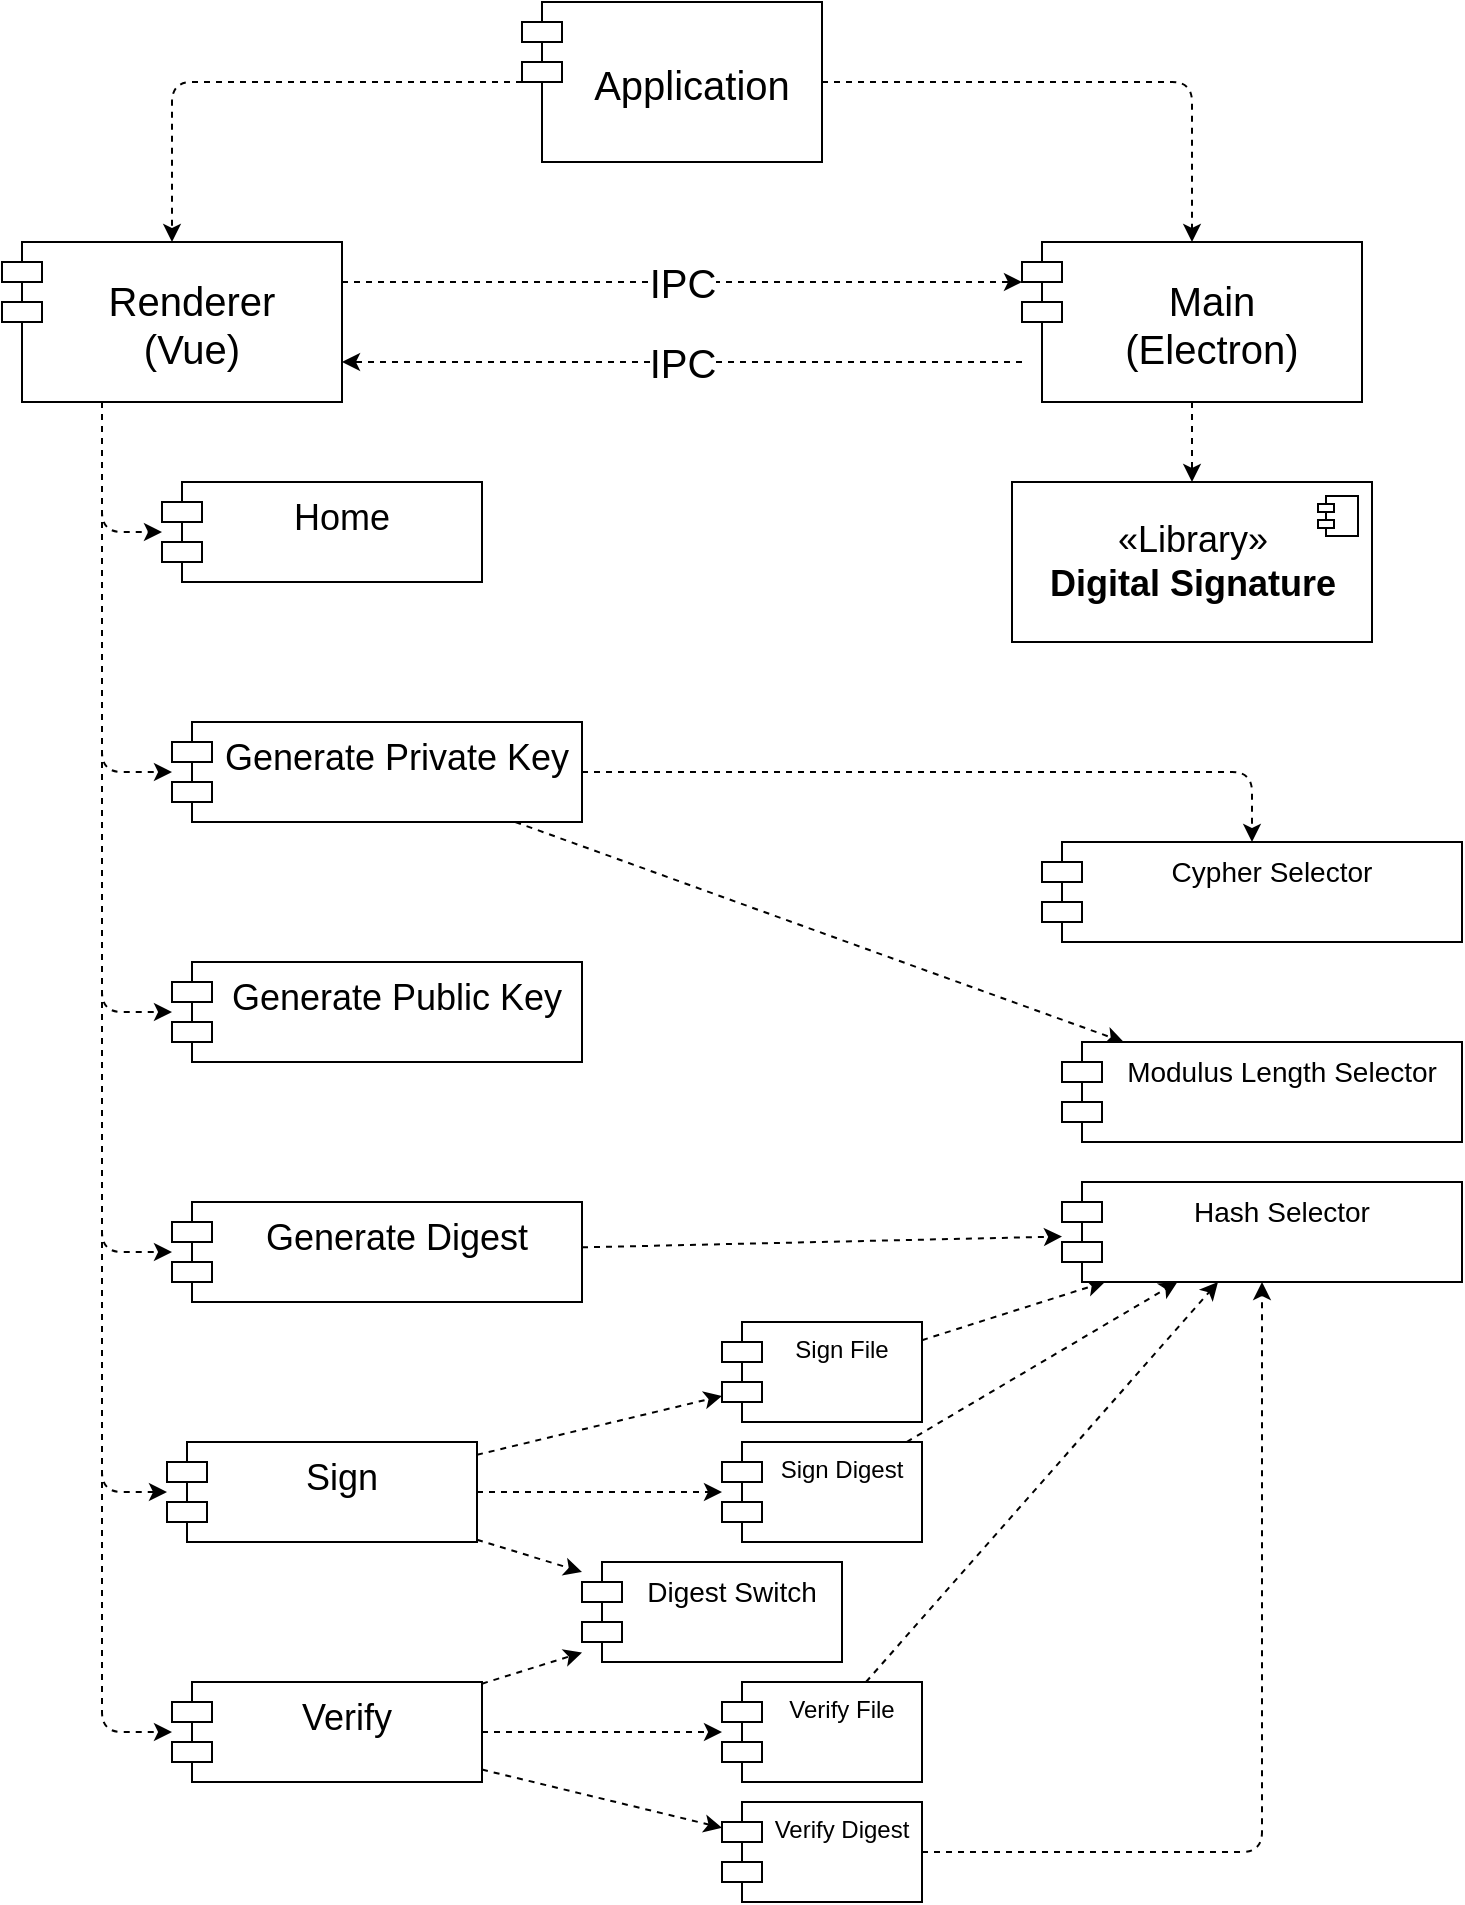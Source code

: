 <mxfile>
    <diagram id="3_Cc_gzWteW3cqaHEk4o" name="Page-1">
        <mxGraphModel dx="750" dy="391" grid="1" gridSize="10" guides="1" tooltips="1" connect="1" arrows="1" fold="1" page="1" pageScale="1" pageWidth="827" pageHeight="1169" math="0" shadow="0">
            <root>
                <mxCell id="0"/>
                <mxCell id="1" parent="0"/>
                <mxCell id="44" style="edgeStyle=orthogonalEdgeStyle;html=1;dashed=1;" edge="1" parent="1" source="2" target="3">
                    <mxGeometry relative="1" as="geometry"/>
                </mxCell>
                <mxCell id="45" style="edgeStyle=orthogonalEdgeStyle;html=1;dashed=1;" edge="1" parent="1" source="2" target="4">
                    <mxGeometry relative="1" as="geometry"/>
                </mxCell>
                <mxCell id="2" value="Application" style="shape=module;align=left;spacingLeft=20;align=center;verticalAlign=middle;fontSize=20;" parent="1" vertex="1">
                    <mxGeometry x="330" y="40" width="150" height="80" as="geometry"/>
                </mxCell>
                <mxCell id="33" style="edgeStyle=orthogonalEdgeStyle;html=1;dashed=1;" edge="1" parent="1" source="3" target="11">
                    <mxGeometry relative="1" as="geometry">
                        <Array as="points">
                            <mxPoint x="120" y="305"/>
                        </Array>
                    </mxGeometry>
                </mxCell>
                <mxCell id="34" style="edgeStyle=orthogonalEdgeStyle;html=1;dashed=1;elbow=vertical;" edge="1" parent="1" source="3" target="5">
                    <mxGeometry relative="1" as="geometry">
                        <Array as="points">
                            <mxPoint x="120" y="425"/>
                        </Array>
                    </mxGeometry>
                </mxCell>
                <mxCell id="35" style="edgeStyle=orthogonalEdgeStyle;html=1;dashed=1;" edge="1" parent="1" source="3" target="7">
                    <mxGeometry relative="1" as="geometry">
                        <Array as="points">
                            <mxPoint x="120" y="545"/>
                        </Array>
                    </mxGeometry>
                </mxCell>
                <mxCell id="36" style="edgeStyle=orthogonalEdgeStyle;html=1;dashed=1;" edge="1" parent="1" source="3" target="8">
                    <mxGeometry relative="1" as="geometry">
                        <Array as="points">
                            <mxPoint x="120" y="665"/>
                        </Array>
                    </mxGeometry>
                </mxCell>
                <mxCell id="37" style="edgeStyle=orthogonalEdgeStyle;html=1;dashed=1;" edge="1" parent="1" source="3" target="9">
                    <mxGeometry relative="1" as="geometry">
                        <Array as="points">
                            <mxPoint x="120" y="785"/>
                        </Array>
                    </mxGeometry>
                </mxCell>
                <mxCell id="38" style="edgeStyle=orthogonalEdgeStyle;html=1;dashed=1;" edge="1" parent="1" source="3" target="10">
                    <mxGeometry relative="1" as="geometry">
                        <Array as="points">
                            <mxPoint x="120" y="905"/>
                        </Array>
                    </mxGeometry>
                </mxCell>
                <mxCell id="39" value="IPC" style="edgeStyle=orthogonalEdgeStyle;html=1;dashed=1;fontSize=20;" edge="1" parent="1" source="3" target="4">
                    <mxGeometry relative="1" as="geometry">
                        <Array as="points">
                            <mxPoint x="410" y="180"/>
                            <mxPoint x="410" y="180"/>
                        </Array>
                    </mxGeometry>
                </mxCell>
                <mxCell id="3" value="Renderer&#10;(Vue)" style="shape=module;align=left;spacingLeft=20;align=center;verticalAlign=middle;fontSize=20;" parent="1" vertex="1">
                    <mxGeometry x="70" y="160" width="170" height="80" as="geometry"/>
                </mxCell>
                <mxCell id="40" value="IPC" style="edgeStyle=orthogonalEdgeStyle;html=1;dashed=1;fontSize=20;" edge="1" parent="1" source="4" target="3">
                    <mxGeometry relative="1" as="geometry">
                        <Array as="points">
                            <mxPoint x="480" y="220"/>
                            <mxPoint x="480" y="220"/>
                        </Array>
                    </mxGeometry>
                </mxCell>
                <mxCell id="43" style="edgeStyle=orthogonalEdgeStyle;html=1;dashed=1;" edge="1" parent="1" source="4" target="41">
                    <mxGeometry relative="1" as="geometry"/>
                </mxCell>
                <mxCell id="4" value="Main&#10;(Electron)" style="shape=module;align=left;spacingLeft=20;align=center;verticalAlign=middle;fontSize=20;" parent="1" vertex="1">
                    <mxGeometry x="580" y="160" width="170" height="80" as="geometry"/>
                </mxCell>
                <mxCell id="19" style="edgeStyle=orthogonalEdgeStyle;html=1;dashed=1;" edge="1" parent="1" source="5" target="12">
                    <mxGeometry relative="1" as="geometry"/>
                </mxCell>
                <mxCell id="20" style="edgeStyle=none;html=1;dashed=1;" edge="1" parent="1" source="5" target="17">
                    <mxGeometry relative="1" as="geometry"/>
                </mxCell>
                <mxCell id="5" value="Generate Private Key" style="shape=module;align=left;spacingLeft=20;align=center;verticalAlign=top;fontSize=18;" parent="1" vertex="1">
                    <mxGeometry x="155" y="400" width="205" height="50" as="geometry"/>
                </mxCell>
                <mxCell id="7" value="Generate Public Key" style="shape=module;align=left;spacingLeft=20;align=center;verticalAlign=top;fontSize=18;" parent="1" vertex="1">
                    <mxGeometry x="155" y="520" width="205" height="50" as="geometry"/>
                </mxCell>
                <mxCell id="28" style="edgeStyle=none;html=1;dashed=1;" edge="1" parent="1" source="8" target="18">
                    <mxGeometry relative="1" as="geometry"/>
                </mxCell>
                <mxCell id="8" value="Generate Digest" style="shape=module;align=left;spacingLeft=20;align=center;verticalAlign=top;fontSize=18;" parent="1" vertex="1">
                    <mxGeometry x="155" y="640" width="205" height="50" as="geometry"/>
                </mxCell>
                <mxCell id="21" style="edgeStyle=none;html=1;dashed=1;" edge="1" parent="1" source="9" target="13">
                    <mxGeometry relative="1" as="geometry"/>
                </mxCell>
                <mxCell id="22" style="edgeStyle=none;html=1;dashed=1;" edge="1" parent="1" source="9" target="14">
                    <mxGeometry relative="1" as="geometry"/>
                </mxCell>
                <mxCell id="27" style="edgeStyle=none;html=1;dashed=1;" edge="1" parent="1" source="9" target="25">
                    <mxGeometry relative="1" as="geometry"/>
                </mxCell>
                <mxCell id="9" value="Sign" style="shape=module;align=left;spacingLeft=20;align=center;verticalAlign=top;fontSize=18;" parent="1" vertex="1">
                    <mxGeometry x="152.5" y="760" width="155" height="50" as="geometry"/>
                </mxCell>
                <mxCell id="23" style="edgeStyle=none;html=1;dashed=1;" edge="1" parent="1" source="10" target="15">
                    <mxGeometry relative="1" as="geometry"/>
                </mxCell>
                <mxCell id="24" style="edgeStyle=none;html=1;dashed=1;" edge="1" parent="1" source="10" target="16">
                    <mxGeometry relative="1" as="geometry"/>
                </mxCell>
                <mxCell id="26" style="edgeStyle=none;html=1;dashed=1;" edge="1" parent="1" source="10" target="25">
                    <mxGeometry relative="1" as="geometry"/>
                </mxCell>
                <mxCell id="10" value="Verify" style="shape=module;align=left;spacingLeft=20;align=center;verticalAlign=top;fontSize=18;" parent="1" vertex="1">
                    <mxGeometry x="155" y="880" width="155" height="50" as="geometry"/>
                </mxCell>
                <mxCell id="11" value="Home" style="shape=module;align=left;spacingLeft=20;align=center;verticalAlign=top;fontSize=18;" parent="1" vertex="1">
                    <mxGeometry x="150" y="280" width="160" height="50" as="geometry"/>
                </mxCell>
                <mxCell id="12" value="Cypher Selector" style="shape=module;align=left;spacingLeft=20;align=center;verticalAlign=top;fontSize=14;" vertex="1" parent="1">
                    <mxGeometry x="590" y="460" width="210" height="50" as="geometry"/>
                </mxCell>
                <mxCell id="29" style="edgeStyle=none;html=1;dashed=1;" edge="1" parent="1" source="13" target="18">
                    <mxGeometry relative="1" as="geometry"/>
                </mxCell>
                <mxCell id="13" value="Sign File" style="shape=module;align=left;spacingLeft=20;align=center;verticalAlign=top;" vertex="1" parent="1">
                    <mxGeometry x="430" y="700" width="100" height="50" as="geometry"/>
                </mxCell>
                <mxCell id="30" style="edgeStyle=none;html=1;dashed=1;" edge="1" parent="1" source="14" target="18">
                    <mxGeometry relative="1" as="geometry"/>
                </mxCell>
                <mxCell id="14" value="Sign Digest" style="shape=module;align=left;spacingLeft=20;align=center;verticalAlign=top;" vertex="1" parent="1">
                    <mxGeometry x="430" y="760" width="100" height="50" as="geometry"/>
                </mxCell>
                <mxCell id="31" style="edgeStyle=none;html=1;dashed=1;" edge="1" parent="1" source="15" target="18">
                    <mxGeometry relative="1" as="geometry"/>
                </mxCell>
                <mxCell id="15" value="Verify File" style="shape=module;align=left;spacingLeft=20;align=center;verticalAlign=top;" vertex="1" parent="1">
                    <mxGeometry x="430" y="880" width="100" height="50" as="geometry"/>
                </mxCell>
                <mxCell id="32" style="html=1;dashed=1;edgeStyle=orthogonalEdgeStyle;" edge="1" parent="1" source="16" target="18">
                    <mxGeometry relative="1" as="geometry"/>
                </mxCell>
                <mxCell id="16" value="Verify Digest" style="shape=module;align=left;spacingLeft=20;align=center;verticalAlign=top;" vertex="1" parent="1">
                    <mxGeometry x="430" y="940" width="100" height="50" as="geometry"/>
                </mxCell>
                <mxCell id="17" value="Modulus Length Selector" style="shape=module;align=left;spacingLeft=20;align=center;verticalAlign=top;fontSize=14;" vertex="1" parent="1">
                    <mxGeometry x="600" y="560" width="200" height="50" as="geometry"/>
                </mxCell>
                <mxCell id="18" value="Hash Selector" style="shape=module;align=left;spacingLeft=20;align=center;verticalAlign=top;fontSize=14;" vertex="1" parent="1">
                    <mxGeometry x="600" y="630" width="200" height="50" as="geometry"/>
                </mxCell>
                <mxCell id="25" value="Digest Switch" style="shape=module;align=left;spacingLeft=20;align=center;verticalAlign=top;fontSize=14;" vertex="1" parent="1">
                    <mxGeometry x="360" y="820" width="130" height="50" as="geometry"/>
                </mxCell>
                <mxCell id="41" value="«Library»&lt;br style=&quot;font-size: 18px;&quot;&gt;&lt;b style=&quot;font-size: 18px;&quot;&gt;Digital Signature&lt;/b&gt;" style="html=1;dropTarget=0;fontSize=18;" vertex="1" parent="1">
                    <mxGeometry x="575" y="280" width="180" height="80" as="geometry"/>
                </mxCell>
                <mxCell id="42" value="" style="shape=module;jettyWidth=8;jettyHeight=4;" vertex="1" parent="41">
                    <mxGeometry x="1" width="20" height="20" relative="1" as="geometry">
                        <mxPoint x="-27" y="7" as="offset"/>
                    </mxGeometry>
                </mxCell>
            </root>
        </mxGraphModel>
    </diagram>
</mxfile>
